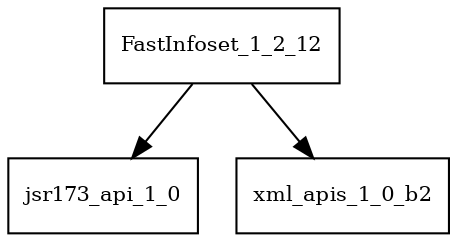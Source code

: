digraph FastInfoset_1_2_12_dependencies {
  node [shape = box, fontsize=10.0];
  FastInfoset_1_2_12 -> jsr173_api_1_0;
  FastInfoset_1_2_12 -> xml_apis_1_0_b2;
}
